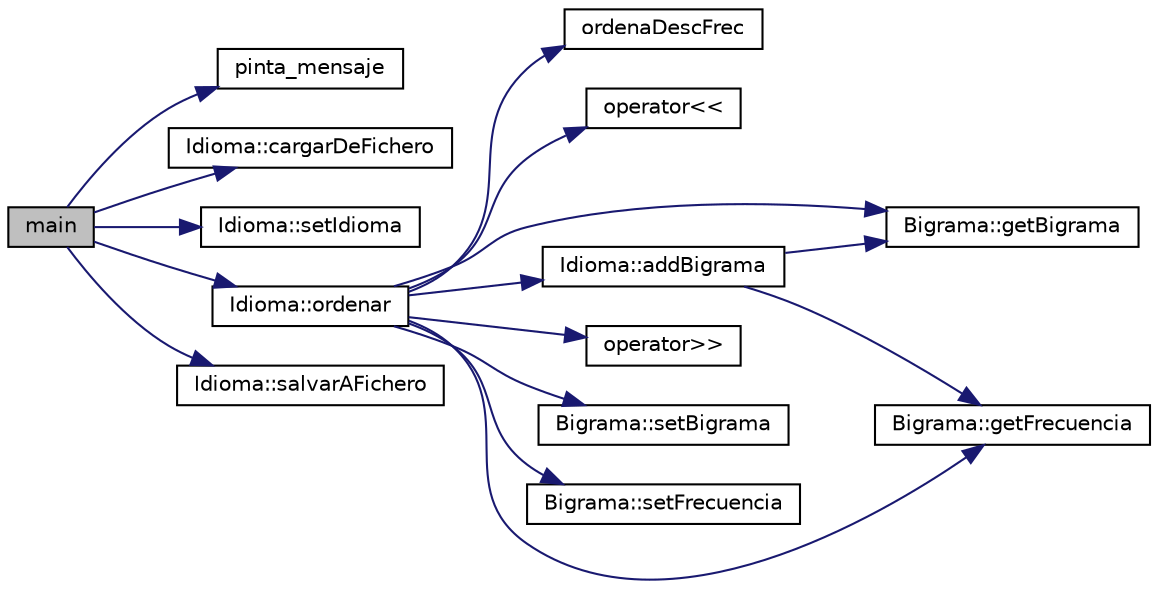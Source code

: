 digraph "main"
{
  edge [fontname="Helvetica",fontsize="10",labelfontname="Helvetica",labelfontsize="10"];
  node [fontname="Helvetica",fontsize="10",shape=record];
  rankdir="LR";
  Node0 [label="main",height=0.2,width=0.4,color="black", fillcolor="grey75", style="filled", fontcolor="black"];
  Node0 -> Node1 [color="midnightblue",fontsize="10",style="solid",fontname="Helvetica"];
  Node1 [label="pinta_mensaje",height=0.2,width=0.4,color="black", fillcolor="white", style="filled",URL="$learn_8cpp.html#aca71cd1853cff48e90f3f1ab3c6f8b67",tooltip="Imprime mensaje de ayuda. "];
  Node0 -> Node2 [color="midnightblue",fontsize="10",style="solid",fontname="Helvetica"];
  Node2 [label="Idioma::cargarDeFichero",height=0.2,width=0.4,color="black", fillcolor="white", style="filled",URL="$classIdioma.html#ab012e232b14198714f83372f43bf1eae",tooltip="Recupera una serialización de un idioma desde un fichero y reconstruye el idioma. ..."];
  Node0 -> Node3 [color="midnightblue",fontsize="10",style="solid",fontname="Helvetica"];
  Node3 [label="Idioma::setIdioma",height=0.2,width=0.4,color="black", fillcolor="white", style="filled",URL="$classIdioma.html#ade18af885e0762821718876f7de496df",tooltip="Establece el ID del idioma. "];
  Node0 -> Node4 [color="midnightblue",fontsize="10",style="solid",fontname="Helvetica"];
  Node4 [label="Idioma::ordenar",height=0.2,width=0.4,color="black", fillcolor="white", style="filled",URL="$classIdioma.html#aa6de3b18f24c765ca94f2e84a6498d66",tooltip="Ordena la lista de bigramas de mayor a menor frecuencia. "];
  Node4 -> Node5 [color="midnightblue",fontsize="10",style="solid",fontname="Helvetica"];
  Node5 [label="ordenaDescFrec",height=0.2,width=0.4,color="black", fillcolor="white", style="filled",URL="$Bigrama_8h.html#a053c03083c19b0549f9ccd8d9b1b9175",tooltip="Ordena un vector de bigramas de forma descendente por frecuencias. "];
  Node4 -> Node6 [color="midnightblue",fontsize="10",style="solid",fontname="Helvetica"];
  Node6 [label="operator\<\<",height=0.2,width=0.4,color="black", fillcolor="white", style="filled",URL="$Idioma_8h.html#a0b5cc80627118f2e81ba4a598b049038",tooltip="Serialización de un idioma para su inserción en un flujo de salida. "];
  Node4 -> Node7 [color="midnightblue",fontsize="10",style="solid",fontname="Helvetica"];
  Node7 [label="Bigrama::getBigrama",height=0.2,width=0.4,color="black", fillcolor="white", style="filled",URL="$classBigrama.html#adb616b62beeaa4fb9303cd647ea3fba3",tooltip="Devuelve el bigrama almacenado. "];
  Node4 -> Node8 [color="midnightblue",fontsize="10",style="solid",fontname="Helvetica"];
  Node8 [label="Bigrama::getFrecuencia",height=0.2,width=0.4,color="black", fillcolor="white", style="filled",URL="$classBigrama.html#a5a7f1ec845ac5971c8d788c12171a9c9",tooltip="Devuelve la frecuencia almacenada. "];
  Node4 -> Node9 [color="midnightblue",fontsize="10",style="solid",fontname="Helvetica"];
  Node9 [label="operator\>\>",height=0.2,width=0.4,color="black", fillcolor="white", style="filled",URL="$Idioma_8h.html#a53c4ac4ea31b0632bf37c03d8f0fb286",tooltip="Reconstruye un Idioma a partir de una serialización. "];
  Node4 -> Node10 [color="midnightblue",fontsize="10",style="solid",fontname="Helvetica"];
  Node10 [label="Bigrama::setBigrama",height=0.2,width=0.4,color="black", fillcolor="white", style="filled",URL="$classBigrama.html#ad9f512b7f00068f100f2fdfb5de32746",tooltip="Actualiza el bigrama, siempre que sea de la longitud adecuada, en otro caso, no se actualiza..."];
  Node4 -> Node11 [color="midnightblue",fontsize="10",style="solid",fontname="Helvetica"];
  Node11 [label="Bigrama::setFrecuencia",height=0.2,width=0.4,color="black", fillcolor="white", style="filled",URL="$classBigrama.html#a63dd808514f1eaf233f49cbbe3c2af82",tooltip="Actualiza la frecuencia almacenada. "];
  Node4 -> Node12 [color="midnightblue",fontsize="10",style="solid",fontname="Helvetica"];
  Node12 [label="Idioma::addBigrama",height=0.2,width=0.4,color="black", fillcolor="white", style="filled",URL="$classIdioma.html#af43adb93961472c23da23d841c198c1a",tooltip="Añade un nuevo bigrama a la lista. Si el bigrama se añade por primera vez se debe incrementar el tama..."];
  Node12 -> Node7 [color="midnightblue",fontsize="10",style="solid",fontname="Helvetica"];
  Node12 -> Node8 [color="midnightblue",fontsize="10",style="solid",fontname="Helvetica"];
  Node0 -> Node13 [color="midnightblue",fontsize="10",style="solid",fontname="Helvetica"];
  Node13 [label="Idioma::salvarAFichero",height=0.2,width=0.4,color="black", fillcolor="white", style="filled",URL="$classIdioma.html#af49108ec99fd517ed7252158859c1b96",tooltip="Serializa y guarda un idioma en un fichero. "];
}
